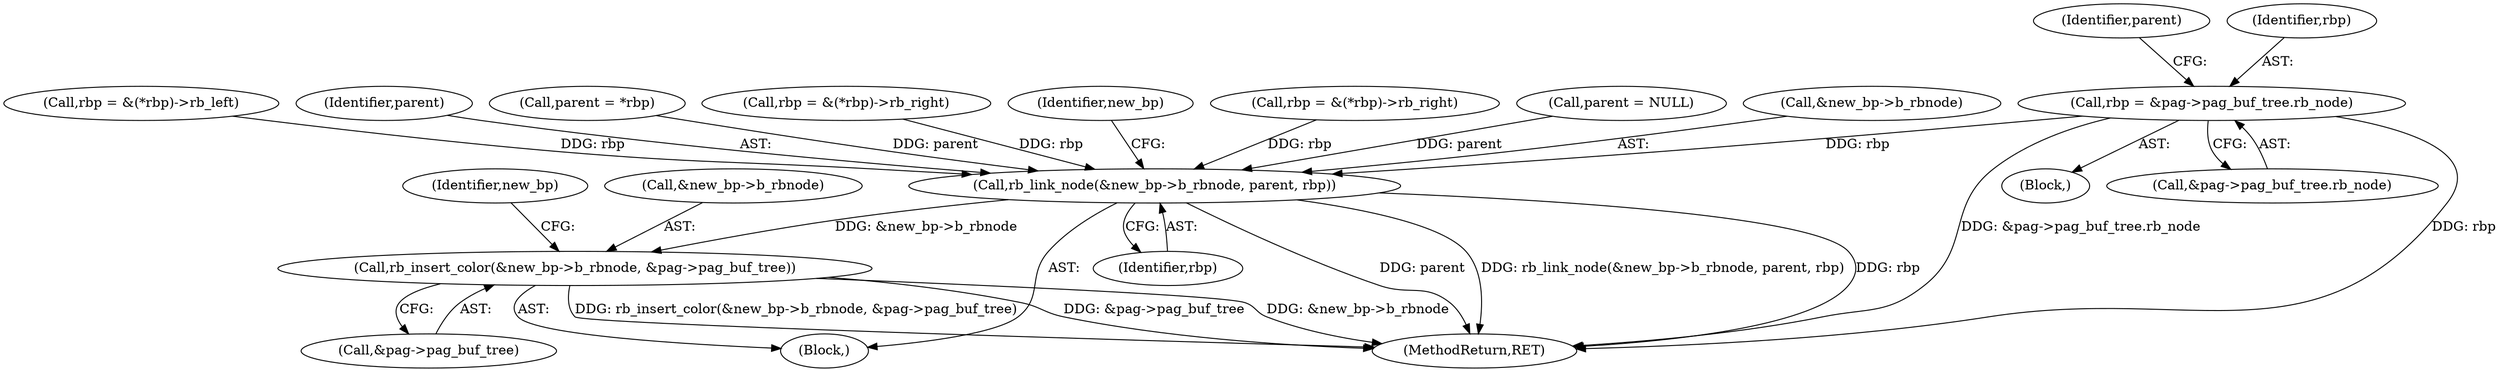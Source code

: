 digraph "0_linux_eb178619f930fa2ba2348de332a1ff1c66a31424@pointer" {
"1000218" [label="(Call,rbp = &pag->pag_buf_tree.rb_node)"];
"1000299" [label="(Call,rb_link_node(&new_bp->b_rbnode, parent, rbp))"];
"1000306" [label="(Call,rb_insert_color(&new_bp->b_rbnode, &pag->pag_buf_tree))"];
"1000218" [label="(Call,rbp = &pag->pag_buf_tree.rb_node)"];
"1000298" [label="(Block,)"];
"1000227" [label="(Identifier,parent)"];
"1000311" [label="(Call,&pag->pag_buf_tree)"];
"1000317" [label="(Identifier,new_bp)"];
"1000219" [label="(Identifier,rbp)"];
"1000309" [label="(Identifier,new_bp)"];
"1000260" [label="(Call,rbp = &(*rbp)->rb_right)"];
"1000226" [label="(Call,parent = NULL)"];
"1000307" [label="(Call,&new_bp->b_rbnode)"];
"1000306" [label="(Call,rb_insert_color(&new_bp->b_rbnode, &pag->pag_buf_tree))"];
"1000300" [label="(Call,&new_bp->b_rbnode)"];
"1000220" [label="(Call,&pag->pag_buf_tree.rb_node)"];
"1000246" [label="(Call,rbp = &(*rbp)->rb_left)"];
"1000304" [label="(Identifier,parent)"];
"1000236" [label="(Call,parent = *rbp)"];
"1000115" [label="(Block,)"];
"1000299" [label="(Call,rb_link_node(&new_bp->b_rbnode, parent, rbp))"];
"1000305" [label="(Identifier,rbp)"];
"1000407" [label="(MethodReturn,RET)"];
"1000282" [label="(Call,rbp = &(*rbp)->rb_right)"];
"1000218" -> "1000115"  [label="AST: "];
"1000218" -> "1000220"  [label="CFG: "];
"1000219" -> "1000218"  [label="AST: "];
"1000220" -> "1000218"  [label="AST: "];
"1000227" -> "1000218"  [label="CFG: "];
"1000218" -> "1000407"  [label="DDG: rbp"];
"1000218" -> "1000407"  [label="DDG: &pag->pag_buf_tree.rb_node"];
"1000218" -> "1000299"  [label="DDG: rbp"];
"1000299" -> "1000298"  [label="AST: "];
"1000299" -> "1000305"  [label="CFG: "];
"1000300" -> "1000299"  [label="AST: "];
"1000304" -> "1000299"  [label="AST: "];
"1000305" -> "1000299"  [label="AST: "];
"1000309" -> "1000299"  [label="CFG: "];
"1000299" -> "1000407"  [label="DDG: parent"];
"1000299" -> "1000407"  [label="DDG: rb_link_node(&new_bp->b_rbnode, parent, rbp)"];
"1000299" -> "1000407"  [label="DDG: rbp"];
"1000226" -> "1000299"  [label="DDG: parent"];
"1000236" -> "1000299"  [label="DDG: parent"];
"1000260" -> "1000299"  [label="DDG: rbp"];
"1000282" -> "1000299"  [label="DDG: rbp"];
"1000246" -> "1000299"  [label="DDG: rbp"];
"1000299" -> "1000306"  [label="DDG: &new_bp->b_rbnode"];
"1000306" -> "1000298"  [label="AST: "];
"1000306" -> "1000311"  [label="CFG: "];
"1000307" -> "1000306"  [label="AST: "];
"1000311" -> "1000306"  [label="AST: "];
"1000317" -> "1000306"  [label="CFG: "];
"1000306" -> "1000407"  [label="DDG: &pag->pag_buf_tree"];
"1000306" -> "1000407"  [label="DDG: &new_bp->b_rbnode"];
"1000306" -> "1000407"  [label="DDG: rb_insert_color(&new_bp->b_rbnode, &pag->pag_buf_tree)"];
}
